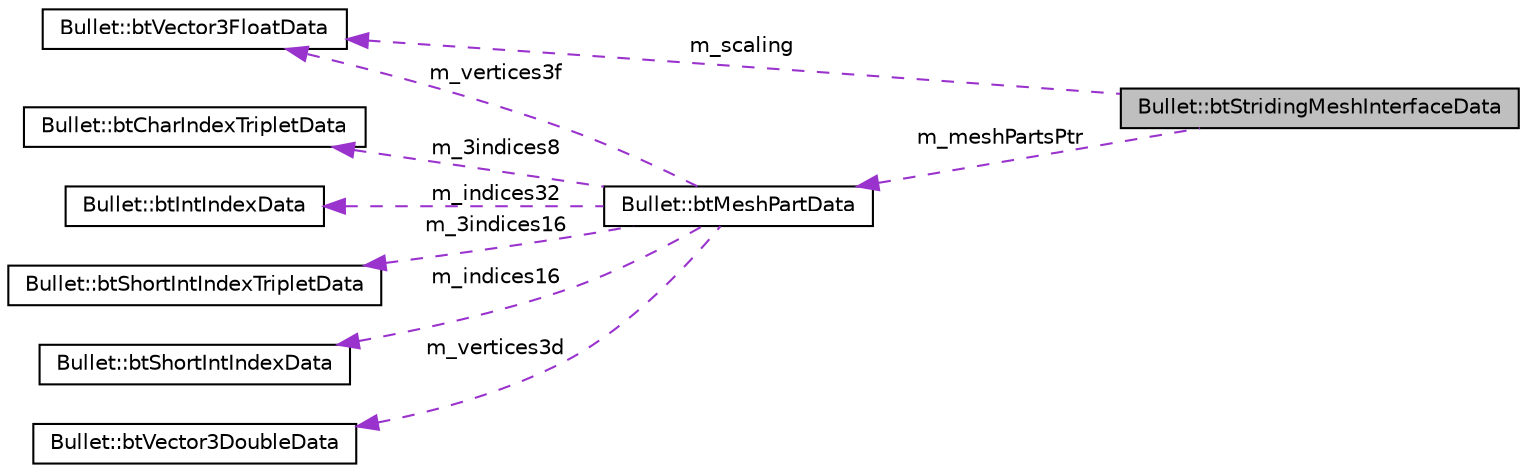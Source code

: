 digraph "Bullet::btStridingMeshInterfaceData"
{
  edge [fontname="Helvetica",fontsize="10",labelfontname="Helvetica",labelfontsize="10"];
  node [fontname="Helvetica",fontsize="10",shape=record];
  rankdir="LR";
  Node1 [label="Bullet::btStridingMeshInterfaceData",height=0.2,width=0.4,color="black", fillcolor="grey75", style="filled", fontcolor="black"];
  Node2 -> Node1 [dir="back",color="darkorchid3",fontsize="10",style="dashed",label=" m_scaling" ,fontname="Helvetica"];
  Node2 [label="Bullet::btVector3FloatData",height=0.2,width=0.4,color="black", fillcolor="white", style="filled",URL="$class_bullet_1_1bt_vector3_float_data.html"];
  Node3 -> Node1 [dir="back",color="darkorchid3",fontsize="10",style="dashed",label=" m_meshPartsPtr" ,fontname="Helvetica"];
  Node3 [label="Bullet::btMeshPartData",height=0.2,width=0.4,color="black", fillcolor="white", style="filled",URL="$class_bullet_1_1bt_mesh_part_data.html"];
  Node2 -> Node3 [dir="back",color="darkorchid3",fontsize="10",style="dashed",label=" m_vertices3f" ,fontname="Helvetica"];
  Node4 -> Node3 [dir="back",color="darkorchid3",fontsize="10",style="dashed",label=" m_3indices8" ,fontname="Helvetica"];
  Node4 [label="Bullet::btCharIndexTripletData",height=0.2,width=0.4,color="black", fillcolor="white", style="filled",URL="$class_bullet_1_1bt_char_index_triplet_data.html"];
  Node5 -> Node3 [dir="back",color="darkorchid3",fontsize="10",style="dashed",label=" m_indices32" ,fontname="Helvetica"];
  Node5 [label="Bullet::btIntIndexData",height=0.2,width=0.4,color="black", fillcolor="white", style="filled",URL="$class_bullet_1_1bt_int_index_data.html"];
  Node6 -> Node3 [dir="back",color="darkorchid3",fontsize="10",style="dashed",label=" m_3indices16" ,fontname="Helvetica"];
  Node6 [label="Bullet::btShortIntIndexTripletData",height=0.2,width=0.4,color="black", fillcolor="white", style="filled",URL="$class_bullet_1_1bt_short_int_index_triplet_data.html"];
  Node7 -> Node3 [dir="back",color="darkorchid3",fontsize="10",style="dashed",label=" m_indices16" ,fontname="Helvetica"];
  Node7 [label="Bullet::btShortIntIndexData",height=0.2,width=0.4,color="black", fillcolor="white", style="filled",URL="$class_bullet_1_1bt_short_int_index_data.html"];
  Node8 -> Node3 [dir="back",color="darkorchid3",fontsize="10",style="dashed",label=" m_vertices3d" ,fontname="Helvetica"];
  Node8 [label="Bullet::btVector3DoubleData",height=0.2,width=0.4,color="black", fillcolor="white", style="filled",URL="$class_bullet_1_1bt_vector3_double_data.html"];
}
